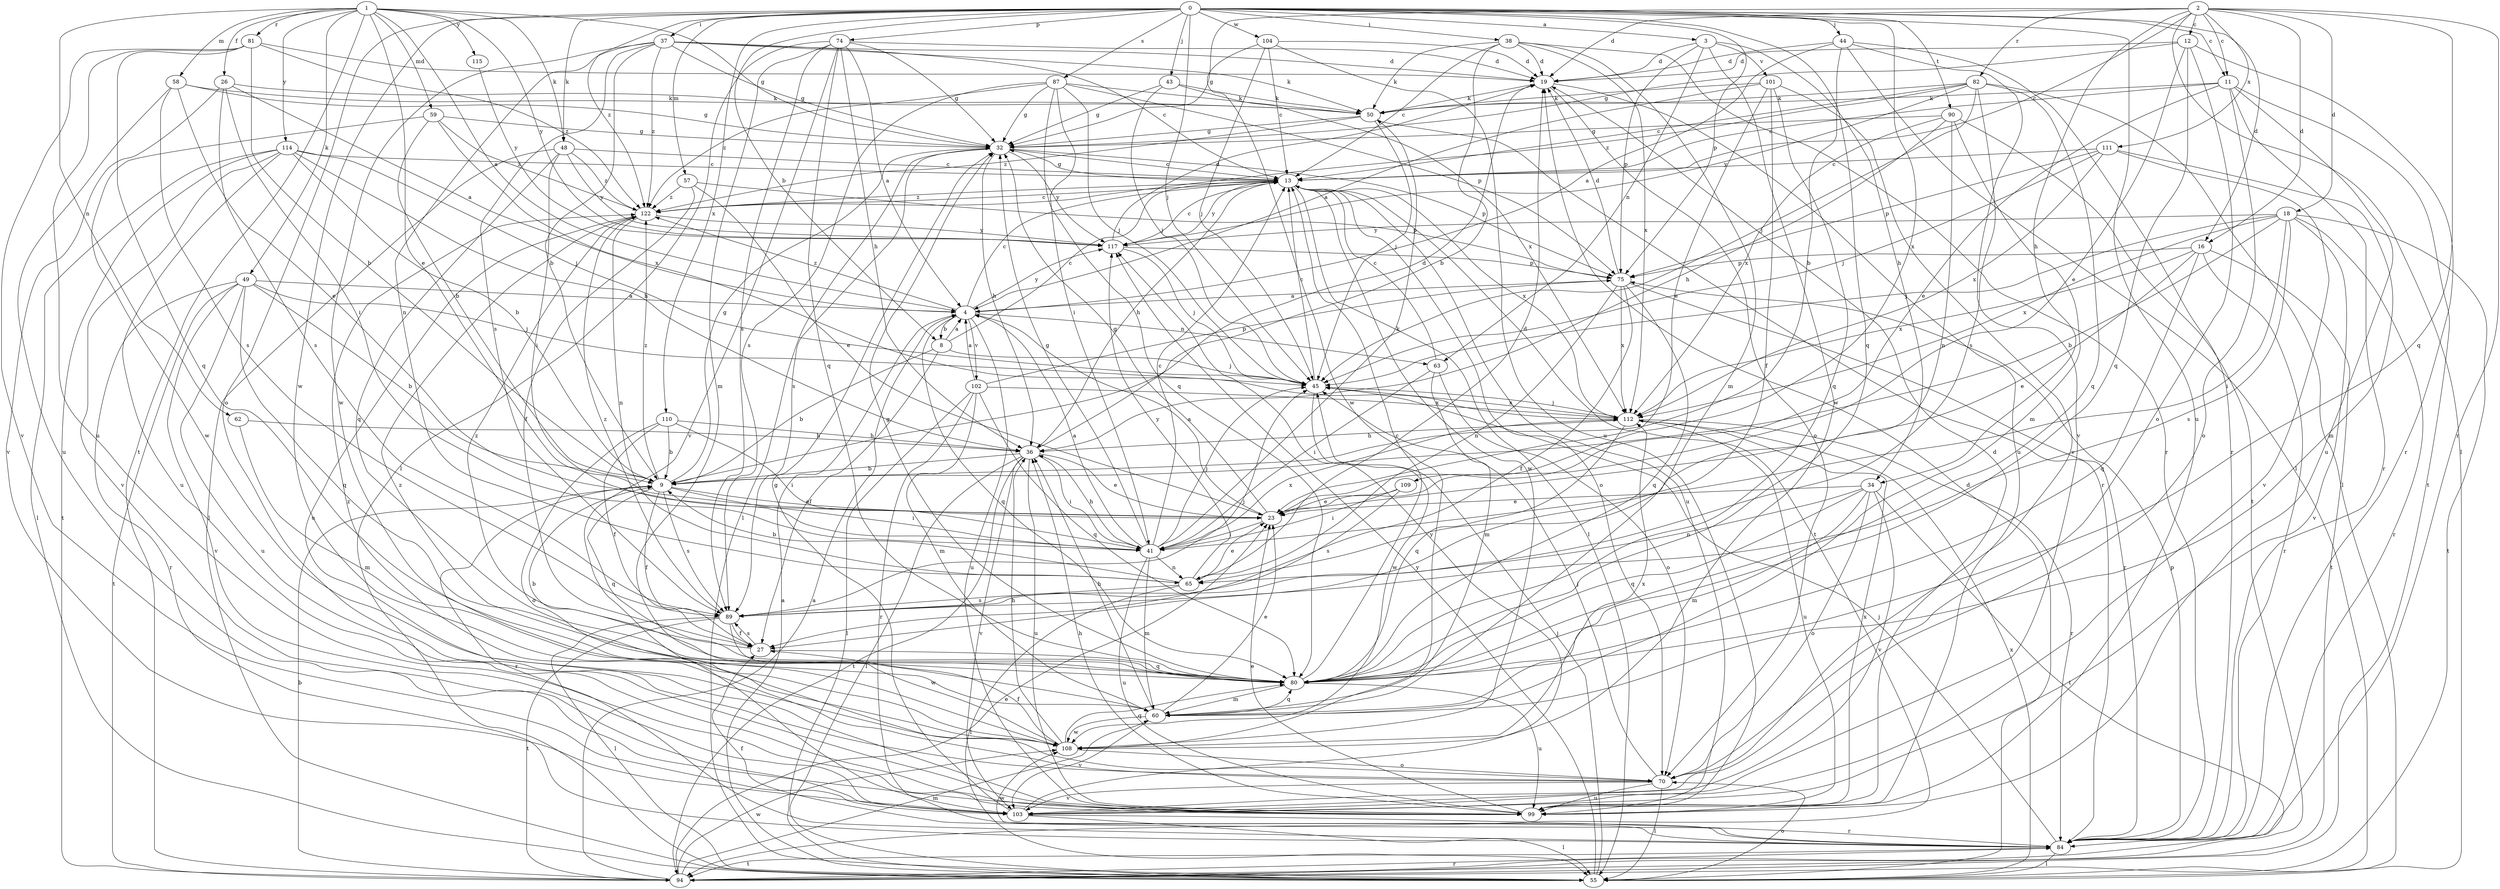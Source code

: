 strict digraph  {
0;
1;
2;
3;
4;
8;
9;
11;
12;
13;
16;
18;
19;
23;
26;
27;
32;
34;
36;
37;
38;
41;
43;
44;
45;
48;
49;
50;
55;
57;
58;
59;
60;
62;
63;
65;
70;
74;
75;
80;
81;
82;
84;
87;
89;
90;
94;
99;
101;
102;
103;
104;
108;
109;
110;
111;
112;
114;
115;
117;
122;
0 -> 3  [label=a];
0 -> 8  [label=b];
0 -> 11  [label=c];
0 -> 16  [label=d];
0 -> 37  [label=i];
0 -> 38  [label=i];
0 -> 43  [label=j];
0 -> 44  [label=j];
0 -> 45  [label=j];
0 -> 48  [label=k];
0 -> 57  [label=m];
0 -> 70  [label=o];
0 -> 74  [label=p];
0 -> 75  [label=p];
0 -> 80  [label=q];
0 -> 87  [label=s];
0 -> 90  [label=t];
0 -> 99  [label=u];
0 -> 104  [label=w];
0 -> 108  [label=w];
0 -> 109  [label=x];
0 -> 110  [label=x];
0 -> 122  [label=z];
1 -> 4  [label=a];
1 -> 23  [label=e];
1 -> 26  [label=f];
1 -> 32  [label=g];
1 -> 48  [label=k];
1 -> 49  [label=k];
1 -> 58  [label=m];
1 -> 59  [label=m];
1 -> 62  [label=n];
1 -> 81  [label=r];
1 -> 94  [label=t];
1 -> 114  [label=y];
1 -> 115  [label=y];
1 -> 117  [label=y];
2 -> 11  [label=c];
2 -> 12  [label=c];
2 -> 13  [label=c];
2 -> 16  [label=d];
2 -> 18  [label=d];
2 -> 19  [label=d];
2 -> 32  [label=g];
2 -> 34  [label=h];
2 -> 55  [label=l];
2 -> 80  [label=q];
2 -> 82  [label=r];
2 -> 84  [label=r];
2 -> 111  [label=x];
3 -> 19  [label=d];
3 -> 34  [label=h];
3 -> 63  [label=n];
3 -> 75  [label=p];
3 -> 101  [label=v];
3 -> 108  [label=w];
4 -> 8  [label=b];
4 -> 13  [label=c];
4 -> 63  [label=n];
4 -> 80  [label=q];
4 -> 99  [label=u];
4 -> 102  [label=v];
4 -> 117  [label=y];
4 -> 122  [label=z];
8 -> 4  [label=a];
8 -> 9  [label=b];
8 -> 13  [label=c];
8 -> 27  [label=f];
8 -> 45  [label=j];
9 -> 23  [label=e];
9 -> 27  [label=f];
9 -> 32  [label=g];
9 -> 41  [label=i];
9 -> 80  [label=q];
9 -> 84  [label=r];
9 -> 89  [label=s];
9 -> 122  [label=z];
11 -> 13  [label=c];
11 -> 23  [label=e];
11 -> 50  [label=k];
11 -> 70  [label=o];
11 -> 84  [label=r];
11 -> 94  [label=t];
11 -> 99  [label=u];
12 -> 19  [label=d];
12 -> 23  [label=e];
12 -> 32  [label=g];
12 -> 70  [label=o];
12 -> 80  [label=q];
12 -> 84  [label=r];
13 -> 32  [label=g];
13 -> 36  [label=h];
13 -> 55  [label=l];
13 -> 70  [label=o];
13 -> 94  [label=t];
13 -> 99  [label=u];
13 -> 108  [label=w];
13 -> 112  [label=x];
13 -> 117  [label=y];
13 -> 122  [label=z];
16 -> 23  [label=e];
16 -> 75  [label=p];
16 -> 80  [label=q];
16 -> 84  [label=r];
16 -> 94  [label=t];
16 -> 112  [label=x];
18 -> 9  [label=b];
18 -> 41  [label=i];
18 -> 45  [label=j];
18 -> 84  [label=r];
18 -> 89  [label=s];
18 -> 94  [label=t];
18 -> 103  [label=v];
18 -> 112  [label=x];
18 -> 117  [label=y];
19 -> 50  [label=k];
19 -> 70  [label=o];
19 -> 99  [label=u];
23 -> 4  [label=a];
23 -> 32  [label=g];
23 -> 41  [label=i];
26 -> 4  [label=a];
26 -> 41  [label=i];
26 -> 50  [label=k];
26 -> 89  [label=s];
26 -> 103  [label=v];
27 -> 80  [label=q];
27 -> 89  [label=s];
27 -> 122  [label=z];
32 -> 13  [label=c];
32 -> 36  [label=h];
32 -> 55  [label=l];
32 -> 75  [label=p];
32 -> 89  [label=s];
32 -> 117  [label=y];
34 -> 23  [label=e];
34 -> 60  [label=m];
34 -> 65  [label=n];
34 -> 70  [label=o];
34 -> 80  [label=q];
34 -> 94  [label=t];
34 -> 103  [label=v];
36 -> 9  [label=b];
36 -> 19  [label=d];
36 -> 23  [label=e];
36 -> 41  [label=i];
36 -> 55  [label=l];
36 -> 94  [label=t];
36 -> 99  [label=u];
36 -> 103  [label=v];
37 -> 9  [label=b];
37 -> 13  [label=c];
37 -> 19  [label=d];
37 -> 32  [label=g];
37 -> 50  [label=k];
37 -> 65  [label=n];
37 -> 89  [label=s];
37 -> 108  [label=w];
37 -> 122  [label=z];
38 -> 9  [label=b];
38 -> 13  [label=c];
38 -> 19  [label=d];
38 -> 50  [label=k];
38 -> 60  [label=m];
38 -> 84  [label=r];
38 -> 112  [label=x];
41 -> 4  [label=a];
41 -> 13  [label=c];
41 -> 32  [label=g];
41 -> 36  [label=h];
41 -> 45  [label=j];
41 -> 50  [label=k];
41 -> 60  [label=m];
41 -> 65  [label=n];
41 -> 99  [label=u];
41 -> 112  [label=x];
43 -> 32  [label=g];
43 -> 45  [label=j];
43 -> 50  [label=k];
43 -> 112  [label=x];
44 -> 4  [label=a];
44 -> 9  [label=b];
44 -> 19  [label=d];
44 -> 55  [label=l];
44 -> 84  [label=r];
44 -> 103  [label=v];
45 -> 13  [label=c];
45 -> 108  [label=w];
45 -> 112  [label=x];
48 -> 13  [label=c];
48 -> 41  [label=i];
48 -> 55  [label=l];
48 -> 80  [label=q];
48 -> 117  [label=y];
48 -> 122  [label=z];
49 -> 4  [label=a];
49 -> 9  [label=b];
49 -> 45  [label=j];
49 -> 80  [label=q];
49 -> 84  [label=r];
49 -> 94  [label=t];
49 -> 99  [label=u];
49 -> 103  [label=v];
50 -> 32  [label=g];
50 -> 45  [label=j];
50 -> 84  [label=r];
50 -> 122  [label=z];
55 -> 4  [label=a];
55 -> 19  [label=d];
55 -> 45  [label=j];
55 -> 70  [label=o];
55 -> 112  [label=x];
55 -> 117  [label=y];
57 -> 23  [label=e];
57 -> 27  [label=f];
57 -> 75  [label=p];
57 -> 122  [label=z];
58 -> 23  [label=e];
58 -> 32  [label=g];
58 -> 50  [label=k];
58 -> 89  [label=s];
58 -> 99  [label=u];
59 -> 9  [label=b];
59 -> 32  [label=g];
59 -> 108  [label=w];
59 -> 112  [label=x];
59 -> 122  [label=z];
60 -> 23  [label=e];
60 -> 36  [label=h];
60 -> 80  [label=q];
60 -> 103  [label=v];
60 -> 108  [label=w];
62 -> 36  [label=h];
62 -> 60  [label=m];
63 -> 13  [label=c];
63 -> 41  [label=i];
63 -> 60  [label=m];
63 -> 70  [label=o];
65 -> 9  [label=b];
65 -> 19  [label=d];
65 -> 23  [label=e];
65 -> 55  [label=l];
65 -> 89  [label=s];
65 -> 117  [label=y];
70 -> 45  [label=j];
70 -> 55  [label=l];
70 -> 99  [label=u];
70 -> 103  [label=v];
70 -> 122  [label=z];
74 -> 4  [label=a];
74 -> 19  [label=d];
74 -> 32  [label=g];
74 -> 36  [label=h];
74 -> 55  [label=l];
74 -> 60  [label=m];
74 -> 80  [label=q];
74 -> 89  [label=s];
74 -> 103  [label=v];
75 -> 4  [label=a];
75 -> 19  [label=d];
75 -> 27  [label=f];
75 -> 65  [label=n];
75 -> 80  [label=q];
75 -> 84  [label=r];
75 -> 112  [label=x];
80 -> 9  [label=b];
80 -> 13  [label=c];
80 -> 32  [label=g];
80 -> 60  [label=m];
80 -> 99  [label=u];
81 -> 9  [label=b];
81 -> 19  [label=d];
81 -> 80  [label=q];
81 -> 99  [label=u];
81 -> 103  [label=v];
81 -> 122  [label=z];
82 -> 13  [label=c];
82 -> 45  [label=j];
82 -> 50  [label=k];
82 -> 55  [label=l];
82 -> 80  [label=q];
82 -> 89  [label=s];
82 -> 117  [label=y];
82 -> 122  [label=z];
84 -> 27  [label=f];
84 -> 45  [label=j];
84 -> 55  [label=l];
84 -> 75  [label=p];
84 -> 94  [label=t];
84 -> 108  [label=w];
87 -> 32  [label=g];
87 -> 41  [label=i];
87 -> 45  [label=j];
87 -> 50  [label=k];
87 -> 75  [label=p];
87 -> 80  [label=q];
87 -> 89  [label=s];
87 -> 122  [label=z];
89 -> 27  [label=f];
89 -> 45  [label=j];
89 -> 55  [label=l];
89 -> 94  [label=t];
89 -> 108  [label=w];
89 -> 122  [label=z];
90 -> 32  [label=g];
90 -> 36  [label=h];
90 -> 60  [label=m];
90 -> 65  [label=n];
90 -> 94  [label=t];
90 -> 112  [label=x];
94 -> 4  [label=a];
94 -> 9  [label=b];
94 -> 23  [label=e];
94 -> 60  [label=m];
94 -> 84  [label=r];
94 -> 108  [label=w];
99 -> 19  [label=d];
99 -> 23  [label=e];
99 -> 36  [label=h];
99 -> 112  [label=x];
101 -> 4  [label=a];
101 -> 23  [label=e];
101 -> 27  [label=f];
101 -> 50  [label=k];
101 -> 80  [label=q];
101 -> 103  [label=v];
102 -> 4  [label=a];
102 -> 55  [label=l];
102 -> 60  [label=m];
102 -> 75  [label=p];
102 -> 80  [label=q];
102 -> 84  [label=r];
102 -> 112  [label=x];
103 -> 32  [label=g];
103 -> 55  [label=l];
103 -> 84  [label=r];
103 -> 117  [label=y];
104 -> 13  [label=c];
104 -> 19  [label=d];
104 -> 45  [label=j];
104 -> 99  [label=u];
104 -> 108  [label=w];
108 -> 27  [label=f];
108 -> 36  [label=h];
108 -> 70  [label=o];
108 -> 80  [label=q];
108 -> 112  [label=x];
108 -> 122  [label=z];
109 -> 23  [label=e];
109 -> 41  [label=i];
109 -> 89  [label=s];
110 -> 9  [label=b];
110 -> 27  [label=f];
110 -> 36  [label=h];
110 -> 41  [label=i];
110 -> 70  [label=o];
111 -> 13  [label=c];
111 -> 45  [label=j];
111 -> 60  [label=m];
111 -> 75  [label=p];
111 -> 103  [label=v];
111 -> 112  [label=x];
112 -> 36  [label=h];
112 -> 45  [label=j];
112 -> 80  [label=q];
112 -> 84  [label=r];
112 -> 99  [label=u];
114 -> 9  [label=b];
114 -> 13  [label=c];
114 -> 36  [label=h];
114 -> 45  [label=j];
114 -> 55  [label=l];
114 -> 94  [label=t];
114 -> 99  [label=u];
114 -> 103  [label=v];
115 -> 117  [label=y];
117 -> 13  [label=c];
117 -> 19  [label=d];
117 -> 45  [label=j];
117 -> 75  [label=p];
122 -> 13  [label=c];
122 -> 65  [label=n];
122 -> 99  [label=u];
122 -> 117  [label=y];
}
